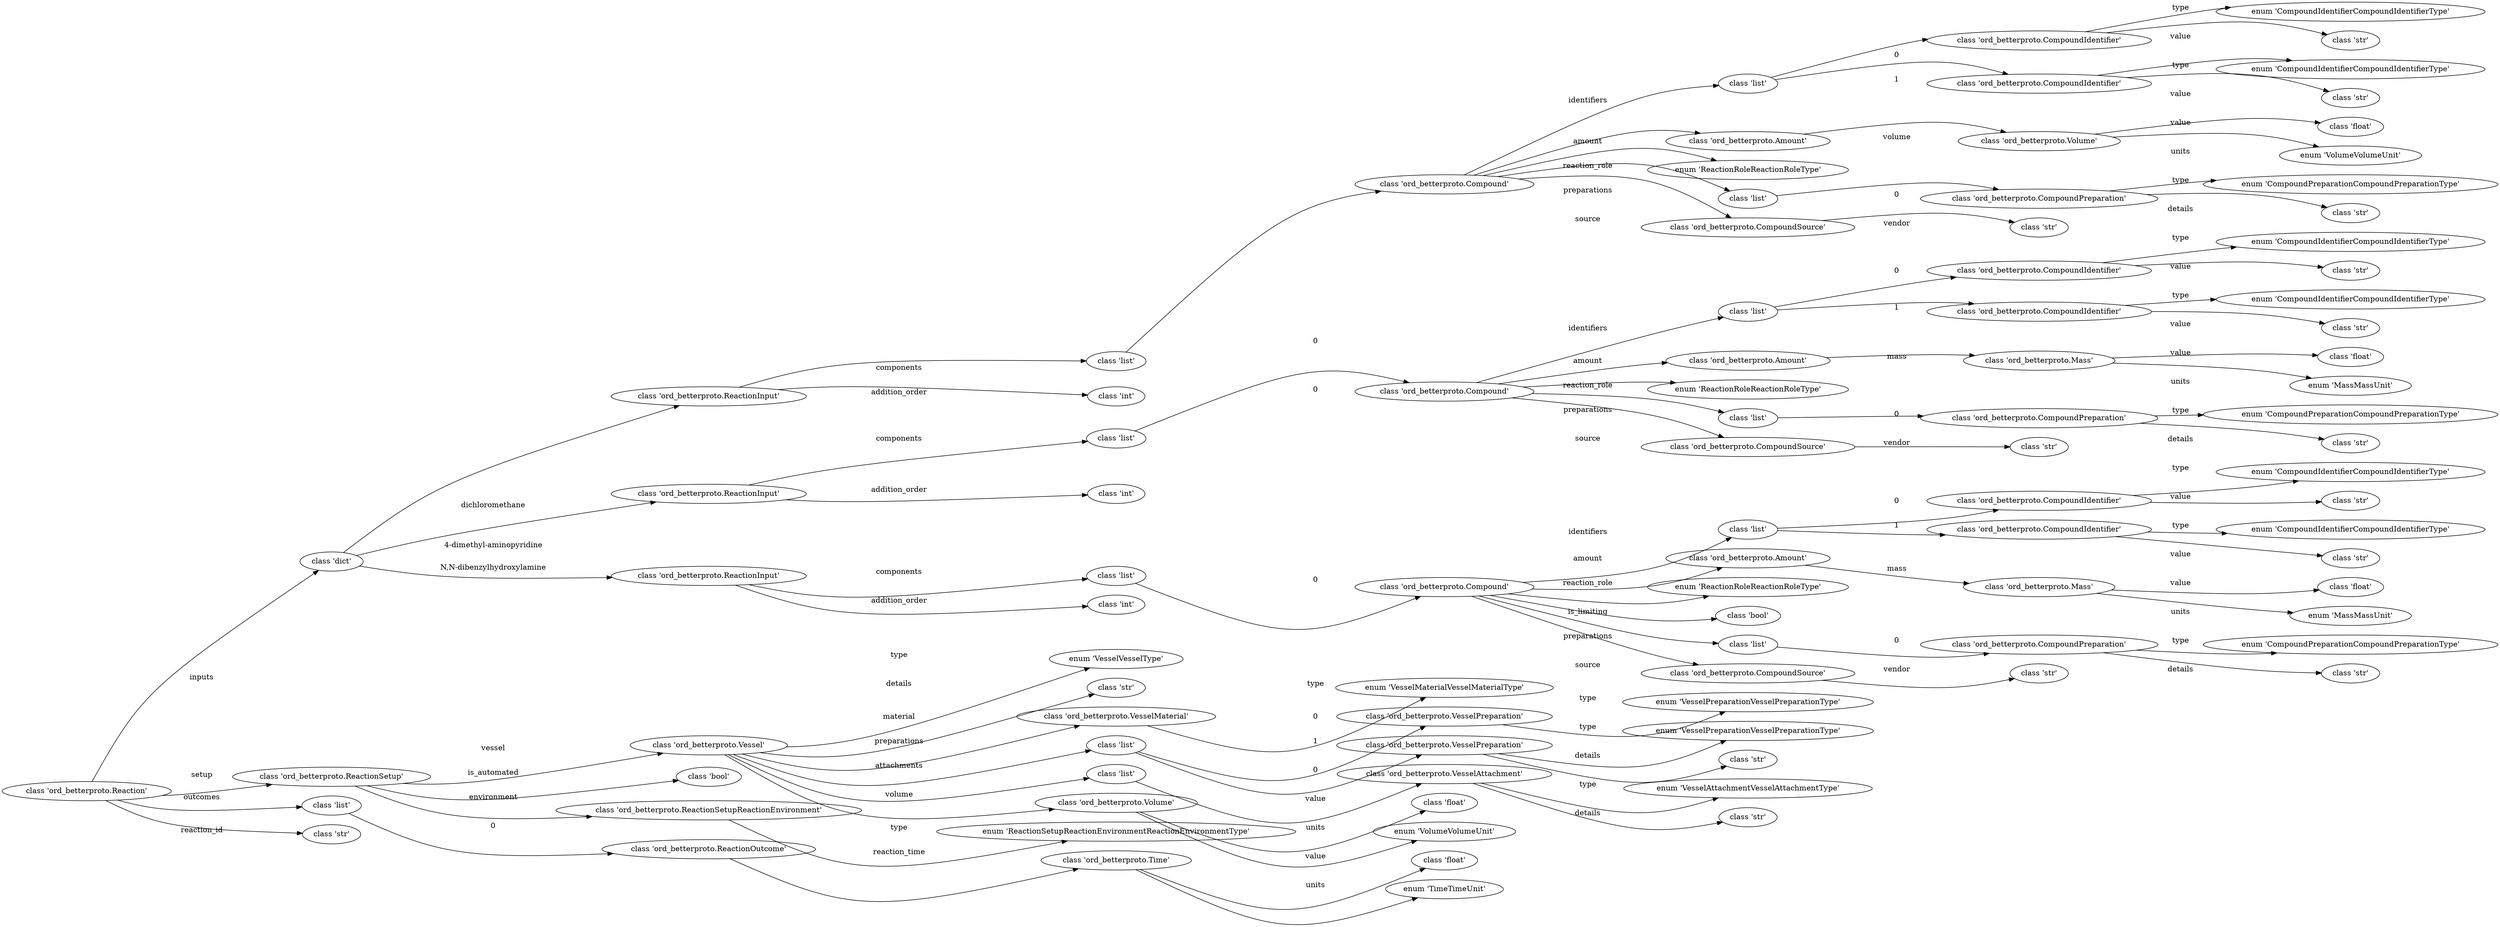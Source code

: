 strict digraph "" {
	graph [rankdir=LR,
		splines=curved
	];
	node [label="\N"];
	0	[label=<class 'ord_betterproto.Reaction'>,
		type="<class 'ord_betterproto.Reaction'>",
		type_string="ord_betterproto.Reaction"];
	1	[dotpath=inputs,
		label=<class 'dict'>,
		type="<class 'dict'>",
		type_string="builtins.dict"];
	0 -> 1	[label=inputs];
	69	[dotpath=setup,
		label=<class 'ord_betterproto.ReactionSetup'>,
		type="<class 'ord_betterproto.ReactionSetup'>",
		type_string="ord_betterproto.ReactionSetup"];
	0 -> 69	[label=setup];
	91	[dotpath=outcomes,
		label=<class 'list'>,
		type="<class 'list'>",
		type_string="builtins.list"];
	0 -> 91	[label=outcomes];
	96	[dotpath=reaction_id,
		field="Making N,N-Dibenzyl-O-pivaloylhydroxylamine",
		label=<class 'str'>,
		type="<class 'str'>",
		type_string="builtins.str"];
	0 -> 96	[label=reaction_id];
	2	[dotpath="inputs.dichloromethane",
		label=<class 'ord_betterproto.ReactionInput'>,
		type="<class 'ord_betterproto.ReactionInput'>",
		type_string="ord_betterproto.ReactionInput"];
	1 -> 2	[label=dichloromethane];
	24	[dotpath="inputs.4-dimethyl-aminopyridine",
		label=<class 'ord_betterproto.ReactionInput'>,
		type="<class 'ord_betterproto.ReactionInput'>",
		type_string="ord_betterproto.ReactionInput"];
	1 -> 24	[label="4-dimethyl-aminopyridine"];
	46	[dotpath="inputs.N,N-dibenzylhydroxylamine",
		label=<class 'ord_betterproto.ReactionInput'>,
		type="<class 'ord_betterproto.ReactionInput'>",
		type_string="ord_betterproto.ReactionInput"];
	1 -> 46	[label="N,N-dibenzylhydroxylamine"];
	3	[dotpath="inputs.dichloromethane.components",
		label=<class 'list'>,
		type="<class 'list'>",
		type_string="builtins.list"];
	2 -> 3	[label=components];
	23	[dotpath="inputs.dichloromethane.addition_order",
		field=3,
		label=<class 'int'>,
		type="<class 'int'>",
		type_string="builtins.int"];
	2 -> 23	[label=addition_order];
	4	[dotpath="inputs.dichloromethane.components.0",
		label=<class 'ord_betterproto.Compound'>,
		type="<class 'ord_betterproto.Compound'>",
		type_string="ord_betterproto.Compound"];
	3 -> 4	[label=0];
	5	[dotpath="inputs.dichloromethane.components.0.identifiers",
		label=<class 'list'>,
		type="<class 'list'>",
		type_string="builtins.list"];
	4 -> 5	[label=identifiers];
	12	[dotpath="inputs.dichloromethane.components.0.amount",
		label=<class 'ord_betterproto.Amount'>,
		type="<class 'ord_betterproto.Amount'>",
		type_string="ord_betterproto.Amount"];
	4 -> 12	[label=amount];
	16	[dotpath="inputs.dichloromethane.components.0.reaction_role",
		field="ReactionRoleReactionRoleType.SOLVENT",
		label=<enum 'ReactionRoleReactionRoleType'>,
		type="<enum 'ReactionRoleReactionRoleType'>",
		type_string="ord_betterproto.ReactionRoleReactionRoleType"];
	4 -> 16	[label=reaction_role];
	17	[dotpath="inputs.dichloromethane.components.0.preparations",
		label=<class 'list'>,
		type="<class 'list'>",
		type_string="builtins.list"];
	4 -> 17	[label=preparations];
	21	[dotpath="inputs.dichloromethane.components.0.source",
		label=<class 'ord_betterproto.CompoundSource'>,
		type="<class 'ord_betterproto.CompoundSource'>",
		type_string="ord_betterproto.CompoundSource"];
	4 -> 21	[label=source];
	6	[dotpath="inputs.dichloromethane.components.0.identifiers.0",
		label=<class 'ord_betterproto.CompoundIdentifier'>,
		type="<class 'ord_betterproto.CompoundIdentifier'>",
		type_string="ord_betterproto.CompoundIdentifier"];
	5 -> 6	[label=0];
	9	[dotpath="inputs.dichloromethane.components.0.identifiers.1",
		label=<class 'ord_betterproto.CompoundIdentifier'>,
		type="<class 'ord_betterproto.CompoundIdentifier'>",
		type_string="ord_betterproto.CompoundIdentifier"];
	5 -> 9	[label=1];
	7	[dotpath="inputs.dichloromethane.components.0.identifiers.0.type",
		field="CompoundIdentifierCompoundIdentifierType.SMILES",
		label=<enum 'CompoundIdentifierCompoundIdentifierType'>,
		type="<enum 'CompoundIdentifierCompoundIdentifierType'>",
		type_string="ord_betterproto.CompoundIdentifierCompoundIdentifierType"];
	6 -> 7	[label=type];
	8	[dotpath="inputs.dichloromethane.components.0.identifiers.0.value",
		field="C(Cl)Cl",
		label=<class 'str'>,
		type="<class 'str'>",
		type_string="builtins.str"];
	6 -> 8	[label=value];
	10	[dotpath="inputs.dichloromethane.components.0.identifiers.1.type",
		field="CompoundIdentifierCompoundIdentifierType.NAME",
		label=<enum 'CompoundIdentifierCompoundIdentifierType'>,
		type="<enum 'CompoundIdentifierCompoundIdentifierType'>",
		type_string="ord_betterproto.CompoundIdentifierCompoundIdentifierType"];
	9 -> 10	[label=type];
	11	[dotpath="inputs.dichloromethane.components.0.identifiers.1.value",
		field=dichloromethane,
		label=<class 'str'>,
		type="<class 'str'>",
		type_string="builtins.str"];
	9 -> 11	[label=value];
	13	[dotpath="inputs.dichloromethane.components.0.amount.volume",
		label=<class 'ord_betterproto.Volume'>,
		type="<class 'ord_betterproto.Volume'>",
		type_string="ord_betterproto.Volume"];
	12 -> 13	[label=volume];
	14	[dotpath="inputs.dichloromethane.components.0.amount.volume.value",
		field=250.0,
		label=<class 'float'>,
		type="<class 'float'>",
		type_string="builtins.float"];
	13 -> 14	[label=value];
	15	[dotpath="inputs.dichloromethane.components.0.amount.volume.units",
		field="VolumeVolumeUnit.MILLILITER",
		label=<enum 'VolumeVolumeUnit'>,
		type="<enum 'VolumeVolumeUnit'>",
		type_string="ord_betterproto.VolumeVolumeUnit"];
	13 -> 15	[label=units];
	18	[dotpath="inputs.dichloromethane.components.0.preparations.0",
		label=<class 'ord_betterproto.CompoundPreparation'>,
		type="<class 'ord_betterproto.CompoundPreparation'>",
		type_string="ord_betterproto.CompoundPreparation"];
	17 -> 18	[label=0];
	19	[dotpath="inputs.dichloromethane.components.0.preparations.0.type",
		field="CompoundPreparationCompoundPreparationType.DRIED",
		label=<enum 'CompoundPreparationCompoundPreparationType'>,
		type="<enum 'CompoundPreparationCompoundPreparationType'>",
		type_string="ord_betterproto.CompoundPreparationCompoundPreparationType"];
	18 -> 19	[label=type];
	20	[dotpath="inputs.dichloromethane.components.0.preparations.0.details",
		field="purified by passage under argon pressure through two packed columns of neutral alumina and copper(II) oxide",
		label=<class 'str'>,
		type="<class 'str'>",
		type_string="builtins.str"];
	18 -> 20	[label=details];
	22	[dotpath="inputs.dichloromethane.components.0.source.vendor",
		field="J. T. Baker",
		label=<class 'str'>,
		type="<class 'str'>",
		type_string="builtins.str"];
	21 -> 22	[label=vendor];
	25	[dotpath="inputs.4-dimethyl-aminopyridine.components",
		label=<class 'list'>,
		type="<class 'list'>",
		type_string="builtins.list"];
	24 -> 25	[label=components];
	45	[dotpath="inputs.4-dimethyl-aminopyridine.addition_order",
		field=2,
		label=<class 'int'>,
		type="<class 'int'>",
		type_string="builtins.int"];
	24 -> 45	[label=addition_order];
	26	[dotpath="inputs.4-dimethyl-aminopyridine.components.0",
		label=<class 'ord_betterproto.Compound'>,
		type="<class 'ord_betterproto.Compound'>",
		type_string="ord_betterproto.Compound"];
	25 -> 26	[label=0];
	27	[dotpath="inputs.4-dimethyl-aminopyridine.components.0.identifiers",
		label=<class 'list'>,
		type="<class 'list'>",
		type_string="builtins.list"];
	26 -> 27	[label=identifiers];
	34	[dotpath="inputs.4-dimethyl-aminopyridine.components.0.amount",
		label=<class 'ord_betterproto.Amount'>,
		type="<class 'ord_betterproto.Amount'>",
		type_string="ord_betterproto.Amount"];
	26 -> 34	[label=amount];
	38	[dotpath="inputs.4-dimethyl-aminopyridine.components.0.reaction_role",
		field="ReactionRoleReactionRoleType.REAGENT",
		label=<enum 'ReactionRoleReactionRoleType'>,
		type="<enum 'ReactionRoleReactionRoleType'>",
		type_string="ord_betterproto.ReactionRoleReactionRoleType"];
	26 -> 38	[label=reaction_role];
	39	[dotpath="inputs.4-dimethyl-aminopyridine.components.0.preparations",
		label=<class 'list'>,
		type="<class 'list'>",
		type_string="builtins.list"];
	26 -> 39	[label=preparations];
	43	[dotpath="inputs.4-dimethyl-aminopyridine.components.0.source",
		label=<class 'ord_betterproto.CompoundSource'>,
		type="<class 'ord_betterproto.CompoundSource'>",
		type_string="ord_betterproto.CompoundSource"];
	26 -> 43	[label=source];
	28	[dotpath="inputs.4-dimethyl-aminopyridine.components.0.identifiers.0",
		label=<class 'ord_betterproto.CompoundIdentifier'>,
		type="<class 'ord_betterproto.CompoundIdentifier'>",
		type_string="ord_betterproto.CompoundIdentifier"];
	27 -> 28	[label=0];
	31	[dotpath="inputs.4-dimethyl-aminopyridine.components.0.identifiers.1",
		label=<class 'ord_betterproto.CompoundIdentifier'>,
		type="<class 'ord_betterproto.CompoundIdentifier'>",
		type_string="ord_betterproto.CompoundIdentifier"];
	27 -> 31	[label=1];
	29	[dotpath="inputs.4-dimethyl-aminopyridine.components.0.identifiers.0.type",
		field="CompoundIdentifierCompoundIdentifierType.SMILES",
		label=<enum 'CompoundIdentifierCompoundIdentifierType'>,
		type="<enum 'CompoundIdentifierCompoundIdentifierType'>",
		type_string="ord_betterproto.CompoundIdentifierCompoundIdentifierType"];
	28 -> 29	[label=type];
	30	[dotpath="inputs.4-dimethyl-aminopyridine.components.0.identifiers.0.value",
		field="n1ccc(N(C)C)cc1",
		label=<class 'str'>,
		type="<class 'str'>",
		type_string="builtins.str"];
	28 -> 30	[label=value];
	32	[dotpath="inputs.4-dimethyl-aminopyridine.components.0.identifiers.1.type",
		field="CompoundIdentifierCompoundIdentifierType.NAME",
		label=<enum 'CompoundIdentifierCompoundIdentifierType'>,
		type="<enum 'CompoundIdentifierCompoundIdentifierType'>",
		type_string="ord_betterproto.CompoundIdentifierCompoundIdentifierType"];
	31 -> 32	[label=type];
	33	[dotpath="inputs.4-dimethyl-aminopyridine.components.0.identifiers.1.value",
		field="4-dimethyl-aminopyridine",
		label=<class 'str'>,
		type="<class 'str'>",
		type_string="builtins.str"];
	31 -> 33	[label=value];
	35	[dotpath="inputs.4-dimethyl-aminopyridine.components.0.amount.mass",
		label=<class 'ord_betterproto.Mass'>,
		type="<class 'ord_betterproto.Mass'>",
		type_string="ord_betterproto.Mass"];
	34 -> 35	[label=mass];
	36	[dotpath="inputs.4-dimethyl-aminopyridine.components.0.amount.mass.value",
		field=12.8,
		label=<class 'float'>,
		type="<class 'float'>",
		type_string="builtins.float"];
	35 -> 36	[label=value];
	37	[dotpath="inputs.4-dimethyl-aminopyridine.components.0.amount.mass.units",
		field="MassMassUnit.GRAM",
		label=<enum 'MassMassUnit'>,
		type="<enum 'MassMassUnit'>",
		type_string="ord_betterproto.MassMassUnit"];
	35 -> 37	[label=units];
	40	[dotpath="inputs.4-dimethyl-aminopyridine.components.0.preparations.0",
		label=<class 'ord_betterproto.CompoundPreparation'>,
		type="<class 'ord_betterproto.CompoundPreparation'>",
		type_string="ord_betterproto.CompoundPreparation"];
	39 -> 40	[label=0];
	41	[dotpath="inputs.4-dimethyl-aminopyridine.components.0.preparations.0.type",
		field="CompoundPreparationCompoundPreparationType.NONE",
		label=<enum 'CompoundPreparationCompoundPreparationType'>,
		type="<enum 'CompoundPreparationCompoundPreparationType'>",
		type_string="ord_betterproto.CompoundPreparationCompoundPreparationType"];
	40 -> 41	[label=type];
	42	[dotpath="inputs.4-dimethyl-aminopyridine.components.0.preparations.0.details",
		field="used as received",
		label=<class 'str'>,
		type="<class 'str'>",
		type_string="builtins.str"];
	40 -> 42	[label=details];
	44	[dotpath="inputs.4-dimethyl-aminopyridine.components.0.source.vendor",
		field="Sigma Aldrich",
		label=<class 'str'>,
		type="<class 'str'>",
		type_string="builtins.str"];
	43 -> 44	[label=vendor];
	47	[dotpath="inputs.N,N-dibenzylhydroxylamine.components",
		label=<class 'list'>,
		type="<class 'list'>",
		type_string="builtins.list"];
	46 -> 47	[label=components];
	68	[dotpath="inputs.N,N-dibenzylhydroxylamine.addition_order",
		field=1,
		label=<class 'int'>,
		type="<class 'int'>",
		type_string="builtins.int"];
	46 -> 68	[label=addition_order];
	48	[dotpath="inputs.N,N-dibenzylhydroxylamine.components.0",
		label=<class 'ord_betterproto.Compound'>,
		type="<class 'ord_betterproto.Compound'>",
		type_string="ord_betterproto.Compound"];
	47 -> 48	[label=0];
	49	[dotpath="inputs.N,N-dibenzylhydroxylamine.components.0.identifiers",
		label=<class 'list'>,
		type="<class 'list'>",
		type_string="builtins.list"];
	48 -> 49	[label=identifiers];
	56	[dotpath="inputs.N,N-dibenzylhydroxylamine.components.0.amount",
		label=<class 'ord_betterproto.Amount'>,
		type="<class 'ord_betterproto.Amount'>",
		type_string="ord_betterproto.Amount"];
	48 -> 56	[label=amount];
	60	[dotpath="inputs.N,N-dibenzylhydroxylamine.components.0.reaction_role",
		field="ReactionRoleReactionRoleType.REACTANT",
		label=<enum 'ReactionRoleReactionRoleType'>,
		type="<enum 'ReactionRoleReactionRoleType'>",
		type_string="ord_betterproto.ReactionRoleReactionRoleType"];
	48 -> 60	[label=reaction_role];
	61	[dotpath="inputs.N,N-dibenzylhydroxylamine.components.0.is_limiting",
		field=True,
		label=<class 'bool'>,
		type="<class 'bool'>",
		type_string="builtins.bool"];
	48 -> 61	[label=is_limiting];
	62	[dotpath="inputs.N,N-dibenzylhydroxylamine.components.0.preparations",
		label=<class 'list'>,
		type="<class 'list'>",
		type_string="builtins.list"];
	48 -> 62	[label=preparations];
	66	[dotpath="inputs.N,N-dibenzylhydroxylamine.components.0.source",
		label=<class 'ord_betterproto.CompoundSource'>,
		type="<class 'ord_betterproto.CompoundSource'>",
		type_string="ord_betterproto.CompoundSource"];
	48 -> 66	[label=source];
	50	[dotpath="inputs.N,N-dibenzylhydroxylamine.components.0.identifiers.0",
		label=<class 'ord_betterproto.CompoundIdentifier'>,
		type="<class 'ord_betterproto.CompoundIdentifier'>",
		type_string="ord_betterproto.CompoundIdentifier"];
	49 -> 50	[label=0];
	53	[dotpath="inputs.N,N-dibenzylhydroxylamine.components.0.identifiers.1",
		label=<class 'ord_betterproto.CompoundIdentifier'>,
		type="<class 'ord_betterproto.CompoundIdentifier'>",
		type_string="ord_betterproto.CompoundIdentifier"];
	49 -> 53	[label=1];
	51	[dotpath="inputs.N,N-dibenzylhydroxylamine.components.0.identifiers.0.type",
		field="CompoundIdentifierCompoundIdentifierType.SMILES",
		label=<enum 'CompoundIdentifierCompoundIdentifierType'>,
		type="<enum 'CompoundIdentifierCompoundIdentifierType'>",
		type_string="ord_betterproto.CompoundIdentifierCompoundIdentifierType"];
	50 -> 51	[label=type];
	52	[dotpath="inputs.N,N-dibenzylhydroxylamine.components.0.identifiers.0.value",
		field="C1=CC=C(C=C1)CN(CC2=CC=CC=C2)O",
		label=<class 'str'>,
		type="<class 'str'>",
		type_string="builtins.str"];
	50 -> 52	[label=value];
	54	[dotpath="inputs.N,N-dibenzylhydroxylamine.components.0.identifiers.1.type",
		field="CompoundIdentifierCompoundIdentifierType.NAME",
		label=<enum 'CompoundIdentifierCompoundIdentifierType'>,
		type="<enum 'CompoundIdentifierCompoundIdentifierType'>",
		type_string="ord_betterproto.CompoundIdentifierCompoundIdentifierType"];
	53 -> 54	[label=type];
	55	[dotpath="inputs.N,N-dibenzylhydroxylamine.components.0.identifiers.1.value",
		field="N,N-dibenzylhydroxylamine",
		label=<class 'str'>,
		type="<class 'str'>",
		type_string="builtins.str"];
	53 -> 55	[label=value];
	57	[dotpath="inputs.N,N-dibenzylhydroxylamine.components.0.amount.mass",
		label=<class 'ord_betterproto.Mass'>,
		type="<class 'ord_betterproto.Mass'>",
		type_string="ord_betterproto.Mass"];
	56 -> 57	[label=mass];
	58	[dotpath="inputs.N,N-dibenzylhydroxylamine.components.0.amount.mass.value",
		field=21.3,
		label=<class 'float'>,
		type="<class 'float'>",
		type_string="builtins.float"];
	57 -> 58	[label=value];
	59	[dotpath="inputs.N,N-dibenzylhydroxylamine.components.0.amount.mass.units",
		field="MassMassUnit.GRAM",
		label=<enum 'MassMassUnit'>,
		type="<enum 'MassMassUnit'>",
		type_string="ord_betterproto.MassMassUnit"];
	57 -> 59	[label=units];
	63	[dotpath="inputs.N,N-dibenzylhydroxylamine.components.0.preparations.0",
		label=<class 'ord_betterproto.CompoundPreparation'>,
		type="<class 'ord_betterproto.CompoundPreparation'>",
		type_string="ord_betterproto.CompoundPreparation"];
	62 -> 63	[label=0];
	64	[dotpath="inputs.N,N-dibenzylhydroxylamine.components.0.preparations.0.type",
		field="CompoundPreparationCompoundPreparationType.CUSTOM",
		label=<enum 'CompoundPreparationCompoundPreparationType'>,
		type="<enum 'CompoundPreparationCompoundPreparationType'>",
		type_string="ord_betterproto.CompoundPreparationCompoundPreparationType"];
	63 -> 64	[label=type];
	65	[dotpath="inputs.N,N-dibenzylhydroxylamine.components.0.preparations.0.details",
		field="a few colored or darker crystals, which were present in trace amounts, were discarded using standard tweezers",
		label=<class 'str'>,
		type="<class 'str'>",
		type_string="builtins.str"];
	63 -> 65	[label=details];
	67	[dotpath="inputs.N,N-dibenzylhydroxylamine.components.0.source.vendor",
		field="TCI America",
		label=<class 'str'>,
		type="<class 'str'>",
		type_string="builtins.str"];
	66 -> 67	[label=vendor];
	70	[dotpath="setup.vessel",
		label=<class 'ord_betterproto.Vessel'>,
		type="<class 'ord_betterproto.Vessel'>",
		type_string="ord_betterproto.Vessel"];
	69 -> 70	[label=vessel];
	88	[dotpath="setup.is_automated",
		field=False,
		label=<class 'bool'>,
		type="<class 'bool'>",
		type_string="builtins.bool"];
	69 -> 88	[label=is_automated];
	89	[dotpath="setup.environment",
		label=<class 'ord_betterproto.ReactionSetupReactionEnvironment'>,
		type="<class 'ord_betterproto.ReactionSetupReactionEnvironment'>",
		type_string="ord_betterproto.ReactionSetupReactionEnvironment"];
	69 -> 89	[label=environment];
	71	[dotpath="setup.vessel.type",
		field="VesselVesselType.ROUND_BOTTOM_FLASK",
		label=<enum 'VesselVesselType'>,
		type="<enum 'VesselVesselType'>",
		type_string="ord_betterproto.VesselVesselType"];
	70 -> 71	[label=type];
	72	[dotpath="setup.vessel.details",
		field="single-necked",
		label=<class 'str'>,
		type="<class 'str'>",
		type_string="builtins.str"];
	70 -> 72	[label=details];
	73	[dotpath="setup.vessel.material",
		label=<class 'ord_betterproto.VesselMaterial'>,
		type="<class 'ord_betterproto.VesselMaterial'>",
		type_string="ord_betterproto.VesselMaterial"];
	70 -> 73	[label=material];
	75	[dotpath="setup.vessel.preparations",
		label=<class 'list'>,
		type="<class 'list'>",
		type_string="builtins.list"];
	70 -> 75	[label=preparations];
	81	[dotpath="setup.vessel.attachments",
		label=<class 'list'>,
		type="<class 'list'>",
		type_string="builtins.list"];
	70 -> 81	[label=attachments];
	85	[dotpath="setup.vessel.volume",
		label=<class 'ord_betterproto.Volume'>,
		type="<class 'ord_betterproto.Volume'>",
		type_string="ord_betterproto.Volume"];
	70 -> 85	[label=volume];
	74	[dotpath="setup.vessel.material.type",
		field="VesselMaterialVesselMaterialType.GLASS",
		label=<enum 'VesselMaterialVesselMaterialType'>,
		type="<enum 'VesselMaterialVesselMaterialType'>",
		type_string="ord_betterproto.VesselMaterialVesselMaterialType"];
	73 -> 74	[label=type];
	76	[dotpath="setup.vessel.preparations.0",
		label=<class 'ord_betterproto.VesselPreparation'>,
		type="<class 'ord_betterproto.VesselPreparation'>",
		type_string="ord_betterproto.VesselPreparation"];
	75 -> 76	[label=0];
	78	[dotpath="setup.vessel.preparations.1",
		label=<class 'ord_betterproto.VesselPreparation'>,
		type="<class 'ord_betterproto.VesselPreparation'>",
		type_string="ord_betterproto.VesselPreparation"];
	75 -> 78	[label=1];
	77	[dotpath="setup.vessel.preparations.0.type",
		field="VesselPreparationVesselPreparationType.OVEN_DRIED",
		label=<enum 'VesselPreparationVesselPreparationType'>,
		type="<enum 'VesselPreparationVesselPreparationType'>",
		type_string="ord_betterproto.VesselPreparationVesselPreparationType"];
	76 -> 77	[label=type];
	79	[dotpath="setup.vessel.preparations.1.type",
		field="VesselPreparationVesselPreparationType.PURGED",
		label=<enum 'VesselPreparationVesselPreparationType'>,
		type="<enum 'VesselPreparationVesselPreparationType'>",
		type_string="ord_betterproto.VesselPreparationVesselPreparationType"];
	78 -> 79	[label=type];
	80	[dotpath="setup.vessel.preparations.1.details",
		field="with nitrogen",
		label=<class 'str'>,
		type="<class 'str'>",
		type_string="builtins.str"];
	78 -> 80	[label=details];
	82	[dotpath="setup.vessel.attachments.0",
		label=<class 'ord_betterproto.VesselAttachment'>,
		type="<class 'ord_betterproto.VesselAttachment'>",
		type_string="ord_betterproto.VesselAttachment"];
	81 -> 82	[label=0];
	83	[dotpath="setup.vessel.attachments.0.type",
		field="VesselAttachmentVesselAttachmentType.SEPTUM",
		label=<enum 'VesselAttachmentVesselAttachmentType'>,
		type="<enum 'VesselAttachmentVesselAttachmentType'>",
		type_string="ord_betterproto.VesselAttachmentVesselAttachmentType"];
	82 -> 83	[label=type];
	84	[dotpath="setup.vessel.attachments.0.details",
		field=rubber,
		label=<class 'str'>,
		type="<class 'str'>",
		type_string="builtins.str"];
	82 -> 84	[label=details];
	86	[dotpath="setup.vessel.volume.value",
		field=500.0,
		label=<class 'float'>,
		type="<class 'float'>",
		type_string="builtins.float"];
	85 -> 86	[label=value];
	87	[dotpath="setup.vessel.volume.units",
		field="VolumeVolumeUnit.MILLILITER",
		label=<enum 'VolumeVolumeUnit'>,
		type="<enum 'VolumeVolumeUnit'>",
		type_string="ord_betterproto.VolumeVolumeUnit"];
	85 -> 87	[label=units];
	90	[dotpath="setup.environment.type",
		field="ReactionSetupReactionEnvironmentReactionEnvironmentType.FUME_HOOD",
		label=<enum 'ReactionSetupReactionEnvironmentReactionEnvironmentType'>,
		type="<enum 'ReactionSetupReactionEnvironmentReactionEnvironmentType'>",
		type_string="ord_betterproto.ReactionSetupReactionEnvironmentReactionEnvironmentType"];
	89 -> 90	[label=type];
	92	[dotpath="outcomes.0",
		label=<class 'ord_betterproto.ReactionOutcome'>,
		type="<class 'ord_betterproto.ReactionOutcome'>",
		type_string="ord_betterproto.ReactionOutcome"];
	91 -> 92	[label=0];
	93	[dotpath="outcomes.0.reaction_time",
		label=<class 'ord_betterproto.Time'>,
		type="<class 'ord_betterproto.Time'>",
		type_string="ord_betterproto.Time"];
	92 -> 93	[label=reaction_time];
	94	[dotpath="outcomes.0.reaction_time.value",
		field=6.0,
		label=<class 'float'>,
		type="<class 'float'>",
		type_string="builtins.float"];
	93 -> 94	[label=value];
	95	[dotpath="outcomes.0.reaction_time.units",
		field="TimeTimeUnit.HOUR",
		label=<enum 'TimeTimeUnit'>,
		type="<enum 'TimeTimeUnit'>",
		type_string="ord_betterproto.TimeTimeUnit"];
	93 -> 95	[label=units];
}
